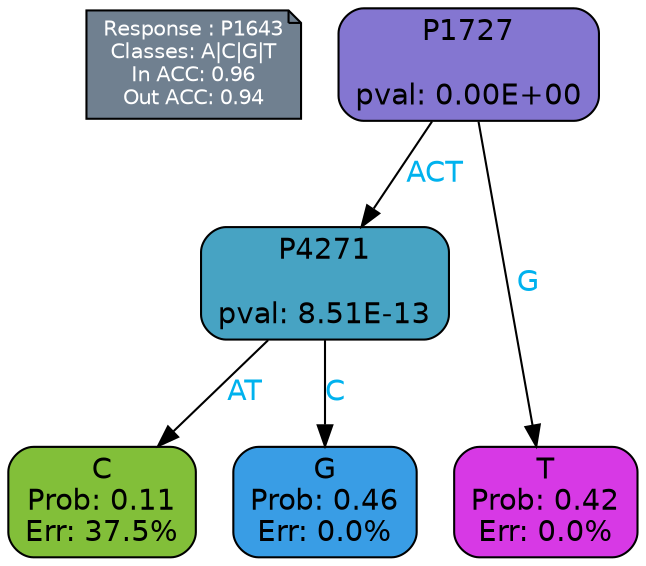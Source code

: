 digraph Tree {
node [shape=box, style="filled, rounded", color="black", fontname=helvetica] ;
graph [ranksep=equally, splines=polylines, bgcolor=transparent, dpi=600] ;
edge [fontname=helvetica] ;
LEGEND [label="Response : P1643
Classes: A|C|G|T
In ACC: 0.96
Out ACC: 0.94
",shape=note,align=left,style=filled,fillcolor="slategray",fontcolor="white",fontsize=10];1 [label="P1727

pval: 0.00E+00", fillcolor="#8476d1"] ;
2 [label="P4271

pval: 8.51E-13", fillcolor="#47a3c3"] ;
3 [label="C
Prob: 0.11
Err: 37.5%", fillcolor="#82bf39"] ;
4 [label="G
Prob: 0.46
Err: 0.0%", fillcolor="#399de5"] ;
5 [label="T
Prob: 0.42
Err: 0.0%", fillcolor="#d739e5"] ;
1 -> 2 [label="ACT",fontcolor=deepskyblue2] ;
1 -> 5 [label="G",fontcolor=deepskyblue2] ;
2 -> 3 [label="AT",fontcolor=deepskyblue2] ;
2 -> 4 [label="C",fontcolor=deepskyblue2] ;
{rank = same; 3;4;5;}{rank = same; LEGEND;1;}}